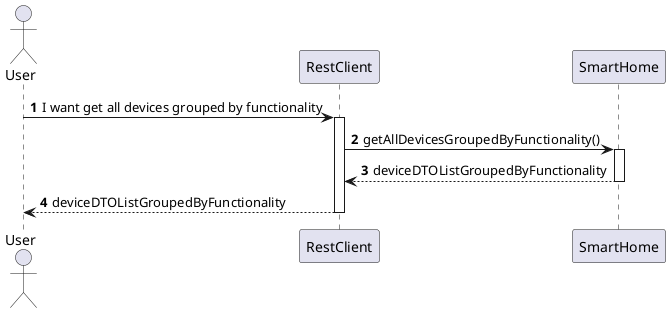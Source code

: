 @startuml
'https://plantuml.com/sequence-diagram

!pragma layout smetana

autonumber

actor "User" as User
participant "RestClient" as RC
participant "SmartHome" as SH


User -> RC : I want get all devices grouped by functionality
activate RC

RC -> SH : getAllDevicesGroupedByFunctionality()
activate SH

SH --> RC : deviceDTOListGroupedByFunctionality
deactivate SH

RC --> User : deviceDTOListGroupedByFunctionality
deactivate RC

@enduml